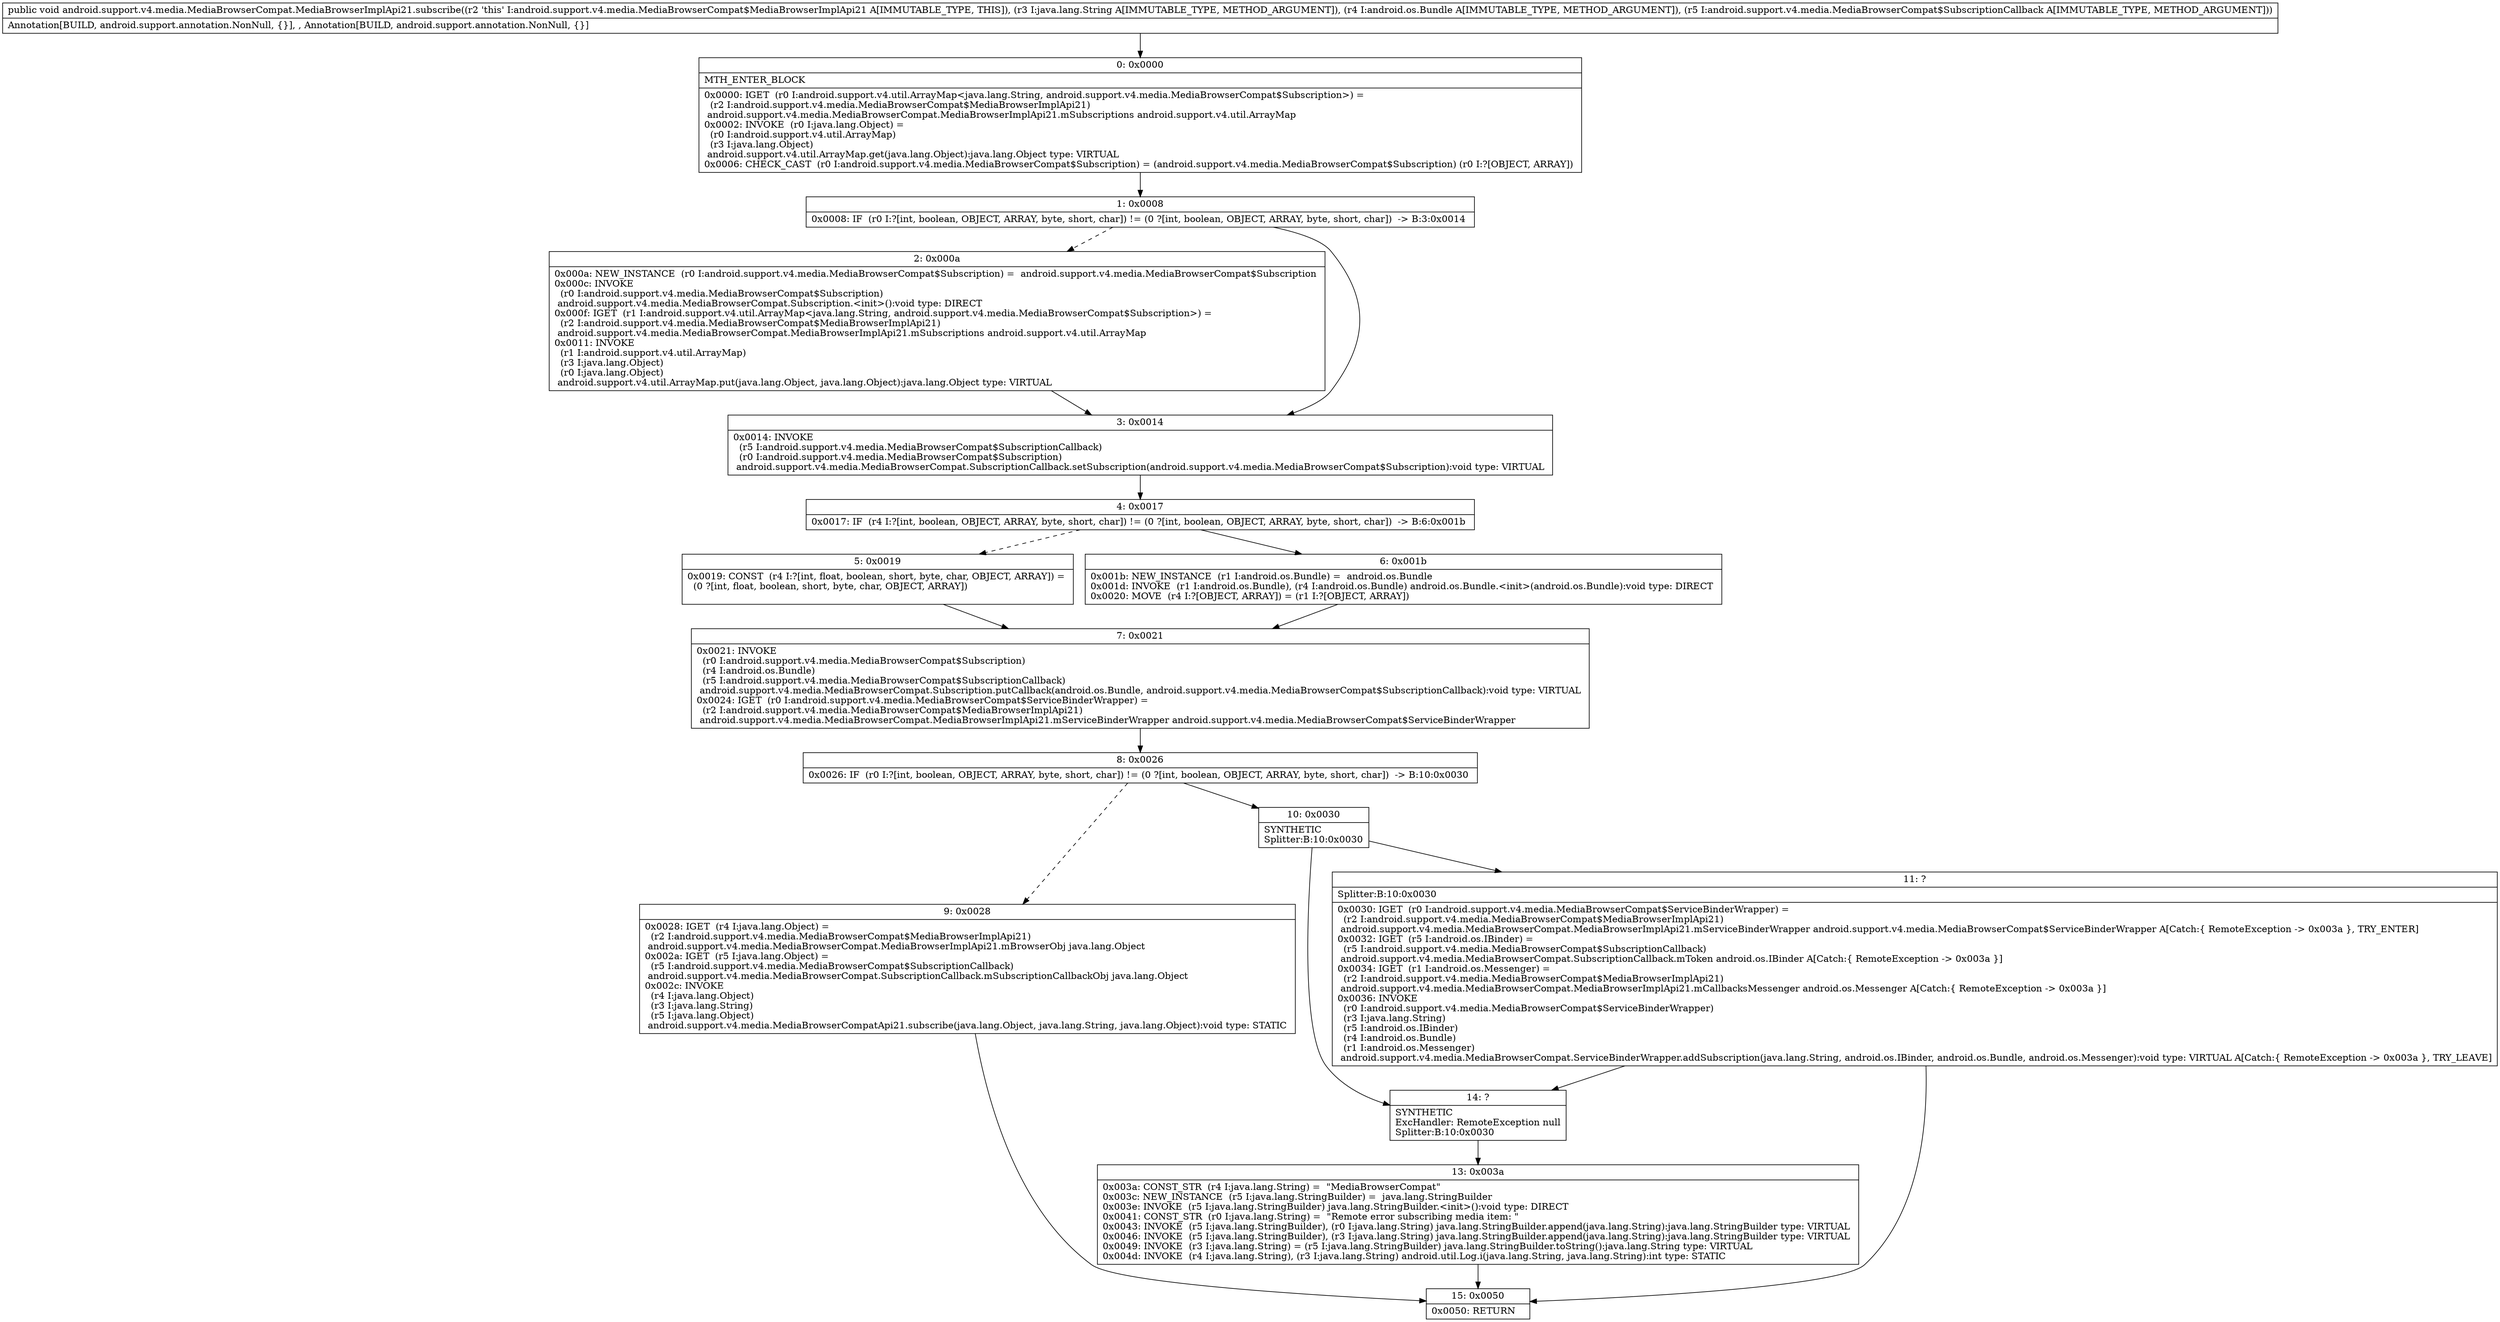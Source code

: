 digraph "CFG forandroid.support.v4.media.MediaBrowserCompat.MediaBrowserImplApi21.subscribe(Ljava\/lang\/String;Landroid\/os\/Bundle;Landroid\/support\/v4\/media\/MediaBrowserCompat$SubscriptionCallback;)V" {
Node_0 [shape=record,label="{0\:\ 0x0000|MTH_ENTER_BLOCK\l|0x0000: IGET  (r0 I:android.support.v4.util.ArrayMap\<java.lang.String, android.support.v4.media.MediaBrowserCompat$Subscription\>) = \l  (r2 I:android.support.v4.media.MediaBrowserCompat$MediaBrowserImplApi21)\l android.support.v4.media.MediaBrowserCompat.MediaBrowserImplApi21.mSubscriptions android.support.v4.util.ArrayMap \l0x0002: INVOKE  (r0 I:java.lang.Object) = \l  (r0 I:android.support.v4.util.ArrayMap)\l  (r3 I:java.lang.Object)\l android.support.v4.util.ArrayMap.get(java.lang.Object):java.lang.Object type: VIRTUAL \l0x0006: CHECK_CAST  (r0 I:android.support.v4.media.MediaBrowserCompat$Subscription) = (android.support.v4.media.MediaBrowserCompat$Subscription) (r0 I:?[OBJECT, ARRAY]) \l}"];
Node_1 [shape=record,label="{1\:\ 0x0008|0x0008: IF  (r0 I:?[int, boolean, OBJECT, ARRAY, byte, short, char]) != (0 ?[int, boolean, OBJECT, ARRAY, byte, short, char])  \-\> B:3:0x0014 \l}"];
Node_2 [shape=record,label="{2\:\ 0x000a|0x000a: NEW_INSTANCE  (r0 I:android.support.v4.media.MediaBrowserCompat$Subscription) =  android.support.v4.media.MediaBrowserCompat$Subscription \l0x000c: INVOKE  \l  (r0 I:android.support.v4.media.MediaBrowserCompat$Subscription)\l android.support.v4.media.MediaBrowserCompat.Subscription.\<init\>():void type: DIRECT \l0x000f: IGET  (r1 I:android.support.v4.util.ArrayMap\<java.lang.String, android.support.v4.media.MediaBrowserCompat$Subscription\>) = \l  (r2 I:android.support.v4.media.MediaBrowserCompat$MediaBrowserImplApi21)\l android.support.v4.media.MediaBrowserCompat.MediaBrowserImplApi21.mSubscriptions android.support.v4.util.ArrayMap \l0x0011: INVOKE  \l  (r1 I:android.support.v4.util.ArrayMap)\l  (r3 I:java.lang.Object)\l  (r0 I:java.lang.Object)\l android.support.v4.util.ArrayMap.put(java.lang.Object, java.lang.Object):java.lang.Object type: VIRTUAL \l}"];
Node_3 [shape=record,label="{3\:\ 0x0014|0x0014: INVOKE  \l  (r5 I:android.support.v4.media.MediaBrowserCompat$SubscriptionCallback)\l  (r0 I:android.support.v4.media.MediaBrowserCompat$Subscription)\l android.support.v4.media.MediaBrowserCompat.SubscriptionCallback.setSubscription(android.support.v4.media.MediaBrowserCompat$Subscription):void type: VIRTUAL \l}"];
Node_4 [shape=record,label="{4\:\ 0x0017|0x0017: IF  (r4 I:?[int, boolean, OBJECT, ARRAY, byte, short, char]) != (0 ?[int, boolean, OBJECT, ARRAY, byte, short, char])  \-\> B:6:0x001b \l}"];
Node_5 [shape=record,label="{5\:\ 0x0019|0x0019: CONST  (r4 I:?[int, float, boolean, short, byte, char, OBJECT, ARRAY]) = \l  (0 ?[int, float, boolean, short, byte, char, OBJECT, ARRAY])\l \l}"];
Node_6 [shape=record,label="{6\:\ 0x001b|0x001b: NEW_INSTANCE  (r1 I:android.os.Bundle) =  android.os.Bundle \l0x001d: INVOKE  (r1 I:android.os.Bundle), (r4 I:android.os.Bundle) android.os.Bundle.\<init\>(android.os.Bundle):void type: DIRECT \l0x0020: MOVE  (r4 I:?[OBJECT, ARRAY]) = (r1 I:?[OBJECT, ARRAY]) \l}"];
Node_7 [shape=record,label="{7\:\ 0x0021|0x0021: INVOKE  \l  (r0 I:android.support.v4.media.MediaBrowserCompat$Subscription)\l  (r4 I:android.os.Bundle)\l  (r5 I:android.support.v4.media.MediaBrowserCompat$SubscriptionCallback)\l android.support.v4.media.MediaBrowserCompat.Subscription.putCallback(android.os.Bundle, android.support.v4.media.MediaBrowserCompat$SubscriptionCallback):void type: VIRTUAL \l0x0024: IGET  (r0 I:android.support.v4.media.MediaBrowserCompat$ServiceBinderWrapper) = \l  (r2 I:android.support.v4.media.MediaBrowserCompat$MediaBrowserImplApi21)\l android.support.v4.media.MediaBrowserCompat.MediaBrowserImplApi21.mServiceBinderWrapper android.support.v4.media.MediaBrowserCompat$ServiceBinderWrapper \l}"];
Node_8 [shape=record,label="{8\:\ 0x0026|0x0026: IF  (r0 I:?[int, boolean, OBJECT, ARRAY, byte, short, char]) != (0 ?[int, boolean, OBJECT, ARRAY, byte, short, char])  \-\> B:10:0x0030 \l}"];
Node_9 [shape=record,label="{9\:\ 0x0028|0x0028: IGET  (r4 I:java.lang.Object) = \l  (r2 I:android.support.v4.media.MediaBrowserCompat$MediaBrowserImplApi21)\l android.support.v4.media.MediaBrowserCompat.MediaBrowserImplApi21.mBrowserObj java.lang.Object \l0x002a: IGET  (r5 I:java.lang.Object) = \l  (r5 I:android.support.v4.media.MediaBrowserCompat$SubscriptionCallback)\l android.support.v4.media.MediaBrowserCompat.SubscriptionCallback.mSubscriptionCallbackObj java.lang.Object \l0x002c: INVOKE  \l  (r4 I:java.lang.Object)\l  (r3 I:java.lang.String)\l  (r5 I:java.lang.Object)\l android.support.v4.media.MediaBrowserCompatApi21.subscribe(java.lang.Object, java.lang.String, java.lang.Object):void type: STATIC \l}"];
Node_10 [shape=record,label="{10\:\ 0x0030|SYNTHETIC\lSplitter:B:10:0x0030\l}"];
Node_11 [shape=record,label="{11\:\ ?|Splitter:B:10:0x0030\l|0x0030: IGET  (r0 I:android.support.v4.media.MediaBrowserCompat$ServiceBinderWrapper) = \l  (r2 I:android.support.v4.media.MediaBrowserCompat$MediaBrowserImplApi21)\l android.support.v4.media.MediaBrowserCompat.MediaBrowserImplApi21.mServiceBinderWrapper android.support.v4.media.MediaBrowserCompat$ServiceBinderWrapper A[Catch:\{ RemoteException \-\> 0x003a \}, TRY_ENTER]\l0x0032: IGET  (r5 I:android.os.IBinder) = \l  (r5 I:android.support.v4.media.MediaBrowserCompat$SubscriptionCallback)\l android.support.v4.media.MediaBrowserCompat.SubscriptionCallback.mToken android.os.IBinder A[Catch:\{ RemoteException \-\> 0x003a \}]\l0x0034: IGET  (r1 I:android.os.Messenger) = \l  (r2 I:android.support.v4.media.MediaBrowserCompat$MediaBrowserImplApi21)\l android.support.v4.media.MediaBrowserCompat.MediaBrowserImplApi21.mCallbacksMessenger android.os.Messenger A[Catch:\{ RemoteException \-\> 0x003a \}]\l0x0036: INVOKE  \l  (r0 I:android.support.v4.media.MediaBrowserCompat$ServiceBinderWrapper)\l  (r3 I:java.lang.String)\l  (r5 I:android.os.IBinder)\l  (r4 I:android.os.Bundle)\l  (r1 I:android.os.Messenger)\l android.support.v4.media.MediaBrowserCompat.ServiceBinderWrapper.addSubscription(java.lang.String, android.os.IBinder, android.os.Bundle, android.os.Messenger):void type: VIRTUAL A[Catch:\{ RemoteException \-\> 0x003a \}, TRY_LEAVE]\l}"];
Node_13 [shape=record,label="{13\:\ 0x003a|0x003a: CONST_STR  (r4 I:java.lang.String) =  \"MediaBrowserCompat\" \l0x003c: NEW_INSTANCE  (r5 I:java.lang.StringBuilder) =  java.lang.StringBuilder \l0x003e: INVOKE  (r5 I:java.lang.StringBuilder) java.lang.StringBuilder.\<init\>():void type: DIRECT \l0x0041: CONST_STR  (r0 I:java.lang.String) =  \"Remote error subscribing media item: \" \l0x0043: INVOKE  (r5 I:java.lang.StringBuilder), (r0 I:java.lang.String) java.lang.StringBuilder.append(java.lang.String):java.lang.StringBuilder type: VIRTUAL \l0x0046: INVOKE  (r5 I:java.lang.StringBuilder), (r3 I:java.lang.String) java.lang.StringBuilder.append(java.lang.String):java.lang.StringBuilder type: VIRTUAL \l0x0049: INVOKE  (r3 I:java.lang.String) = (r5 I:java.lang.StringBuilder) java.lang.StringBuilder.toString():java.lang.String type: VIRTUAL \l0x004d: INVOKE  (r4 I:java.lang.String), (r3 I:java.lang.String) android.util.Log.i(java.lang.String, java.lang.String):int type: STATIC \l}"];
Node_14 [shape=record,label="{14\:\ ?|SYNTHETIC\lExcHandler: RemoteException null\lSplitter:B:10:0x0030\l}"];
Node_15 [shape=record,label="{15\:\ 0x0050|0x0050: RETURN   \l}"];
MethodNode[shape=record,label="{public void android.support.v4.media.MediaBrowserCompat.MediaBrowserImplApi21.subscribe((r2 'this' I:android.support.v4.media.MediaBrowserCompat$MediaBrowserImplApi21 A[IMMUTABLE_TYPE, THIS]), (r3 I:java.lang.String A[IMMUTABLE_TYPE, METHOD_ARGUMENT]), (r4 I:android.os.Bundle A[IMMUTABLE_TYPE, METHOD_ARGUMENT]), (r5 I:android.support.v4.media.MediaBrowserCompat$SubscriptionCallback A[IMMUTABLE_TYPE, METHOD_ARGUMENT]))  | Annotation[BUILD, android.support.annotation.NonNull, \{\}], , Annotation[BUILD, android.support.annotation.NonNull, \{\}]\l}"];
MethodNode -> Node_0;
Node_0 -> Node_1;
Node_1 -> Node_2[style=dashed];
Node_1 -> Node_3;
Node_2 -> Node_3;
Node_3 -> Node_4;
Node_4 -> Node_5[style=dashed];
Node_4 -> Node_6;
Node_5 -> Node_7;
Node_6 -> Node_7;
Node_7 -> Node_8;
Node_8 -> Node_9[style=dashed];
Node_8 -> Node_10;
Node_9 -> Node_15;
Node_10 -> Node_11;
Node_10 -> Node_14;
Node_11 -> Node_14;
Node_11 -> Node_15;
Node_13 -> Node_15;
Node_14 -> Node_13;
}

